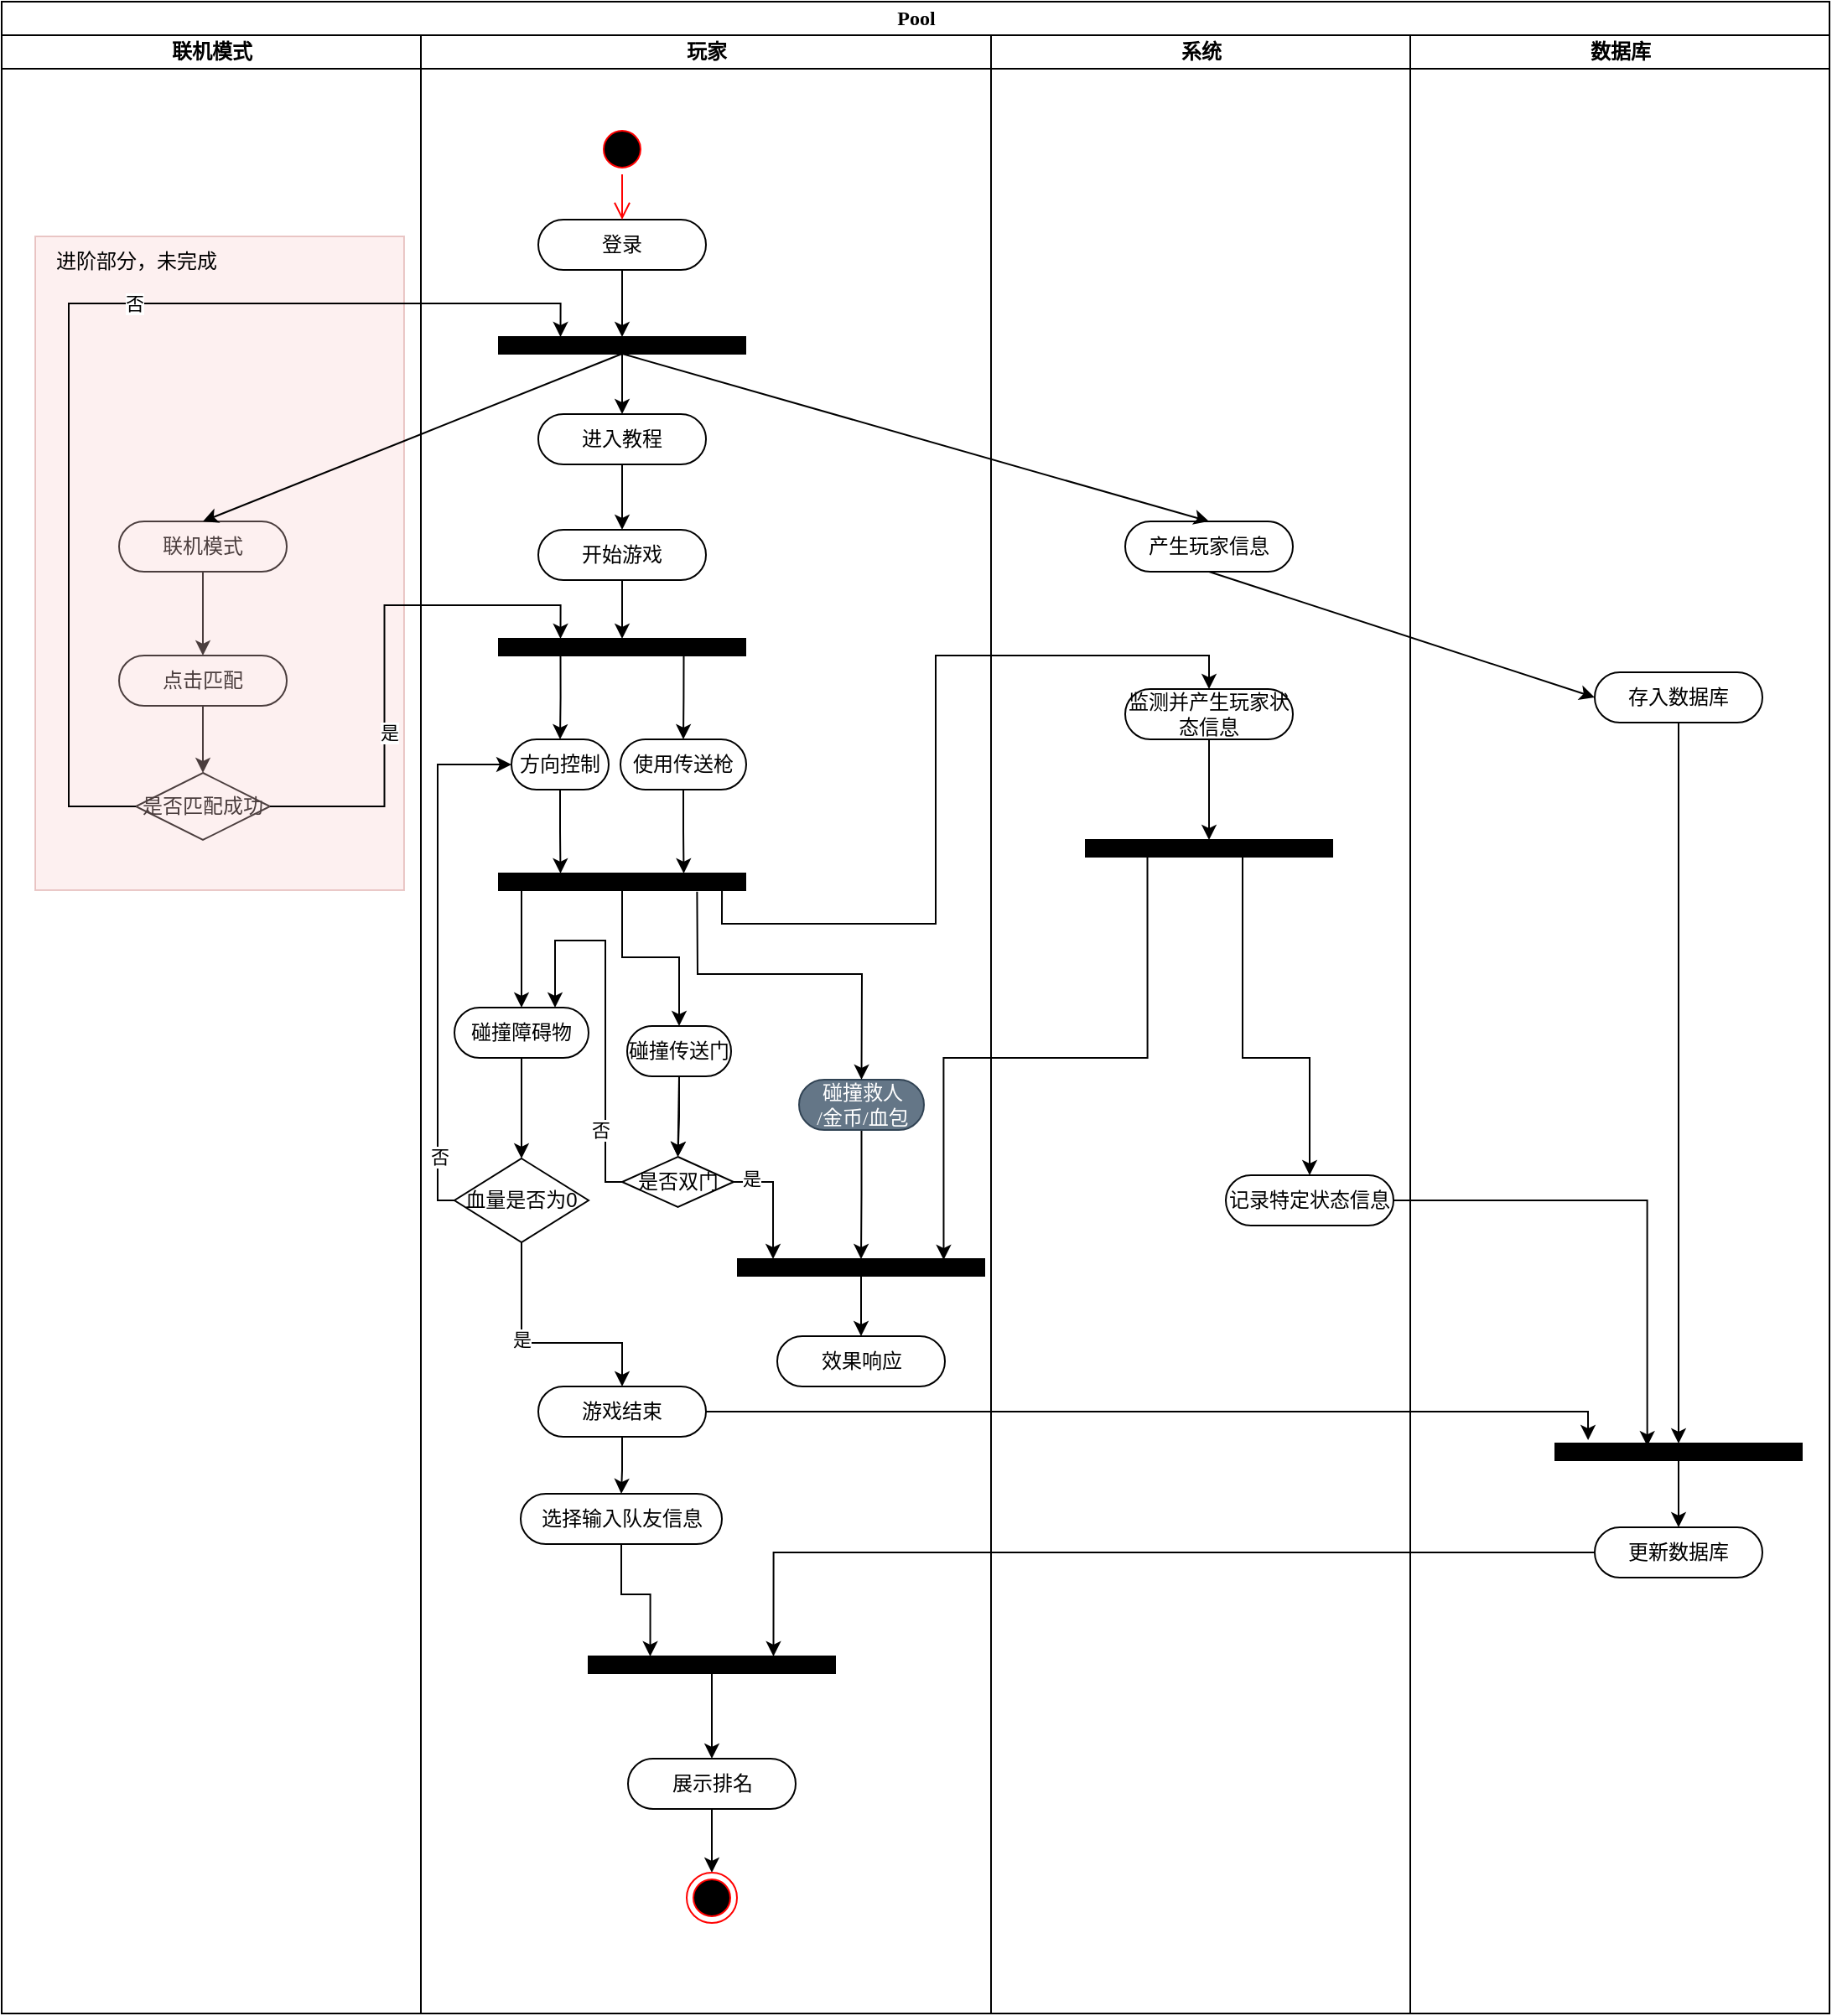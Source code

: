 <mxfile version="22.1.2" type="device">
  <diagram name="Page-1" id="0783ab3e-0a74-02c8-0abd-f7b4e66b4bec">
    <mxGraphModel dx="973" dy="676" grid="1" gridSize="10" guides="1" tooltips="1" connect="1" arrows="1" fold="1" page="1" pageScale="1" pageWidth="850" pageHeight="1100" background="none" math="0" shadow="0">
      <root>
        <mxCell id="0" />
        <mxCell id="1" parent="0" />
        <mxCell id="1c1d494c118603dd-1" value="Pool" style="swimlane;html=1;childLayout=stackLayout;startSize=20;rounded=0;shadow=0;comic=0;labelBackgroundColor=none;strokeWidth=1;fontFamily=Verdana;fontSize=12;align=center;" parent="1" vertex="1">
          <mxGeometry x="40" y="20" width="1090" height="1200" as="geometry" />
        </mxCell>
        <mxCell id="1c1d494c118603dd-2" value="联机模式" style="swimlane;html=1;startSize=20;" parent="1c1d494c118603dd-1" vertex="1">
          <mxGeometry y="20" width="250" height="1180" as="geometry" />
        </mxCell>
        <mxCell id="8J5Iro97BPz2tYmAEIvk-101" style="edgeStyle=orthogonalEdgeStyle;rounded=0;orthogonalLoop=1;jettySize=auto;html=1;entryX=0.5;entryY=0;entryDx=0;entryDy=0;" parent="1c1d494c118603dd-2" source="8J5Iro97BPz2tYmAEIvk-96" target="8J5Iro97BPz2tYmAEIvk-97" edge="1">
          <mxGeometry relative="1" as="geometry" />
        </mxCell>
        <mxCell id="8J5Iro97BPz2tYmAEIvk-96" value="联机模式" style="rounded=1;whiteSpace=wrap;html=1;shadow=0;comic=0;labelBackgroundColor=none;strokeWidth=1;fontFamily=Verdana;fontSize=12;align=center;arcSize=50;" parent="1c1d494c118603dd-2" vertex="1">
          <mxGeometry x="70" y="290" width="100" height="30" as="geometry" />
        </mxCell>
        <mxCell id="8J5Iro97BPz2tYmAEIvk-103" style="edgeStyle=orthogonalEdgeStyle;rounded=0;orthogonalLoop=1;jettySize=auto;html=1;entryX=0.5;entryY=0;entryDx=0;entryDy=0;" parent="1c1d494c118603dd-2" source="8J5Iro97BPz2tYmAEIvk-97" target="8J5Iro97BPz2tYmAEIvk-102" edge="1">
          <mxGeometry relative="1" as="geometry" />
        </mxCell>
        <mxCell id="8J5Iro97BPz2tYmAEIvk-97" value="点击匹配" style="rounded=1;whiteSpace=wrap;html=1;shadow=0;comic=0;labelBackgroundColor=none;strokeWidth=1;fontFamily=Verdana;fontSize=12;align=center;arcSize=50;" parent="1c1d494c118603dd-2" vertex="1">
          <mxGeometry x="70" y="370" width="100" height="30" as="geometry" />
        </mxCell>
        <mxCell id="8J5Iro97BPz2tYmAEIvk-102" value="是否匹配成功" style="rhombus;whiteSpace=wrap;html=1;" parent="1c1d494c118603dd-2" vertex="1">
          <mxGeometry x="80" y="440" width="80" height="40" as="geometry" />
        </mxCell>
        <mxCell id="Q8qqJ3bgIF1tkxv4IoqX-2" value="" style="rounded=0;whiteSpace=wrap;html=1;fillColor=#f8cecc;strokeColor=#b85450;opacity=30;" parent="1c1d494c118603dd-2" vertex="1">
          <mxGeometry x="20" y="120" width="220" height="390" as="geometry" />
        </mxCell>
        <mxCell id="Q8qqJ3bgIF1tkxv4IoqX-3" value="进阶部分，未完成" style="text;html=1;align=center;verticalAlign=middle;resizable=0;points=[];autosize=1;strokeColor=none;fillColor=none;" parent="1c1d494c118603dd-2" vertex="1">
          <mxGeometry x="20" y="120" width="120" height="30" as="geometry" />
        </mxCell>
        <mxCell id="8J5Iro97BPz2tYmAEIvk-59" value="玩家" style="swimlane;html=1;startSize=20;" parent="1c1d494c118603dd-1" vertex="1">
          <mxGeometry x="250" y="20" width="340" height="1180" as="geometry">
            <mxRectangle x="500" y="20" width="40" height="970" as="alternateBounds" />
          </mxGeometry>
        </mxCell>
        <mxCell id="8J5Iro97BPz2tYmAEIvk-94" style="edgeStyle=orthogonalEdgeStyle;rounded=0;orthogonalLoop=1;jettySize=auto;html=1;entryX=0.5;entryY=0;entryDx=0;entryDy=0;" parent="8J5Iro97BPz2tYmAEIvk-59" source="8J5Iro97BPz2tYmAEIvk-62" target="8J5Iro97BPz2tYmAEIvk-91" edge="1">
          <mxGeometry relative="1" as="geometry" />
        </mxCell>
        <mxCell id="8J5Iro97BPz2tYmAEIvk-62" value="登录" style="rounded=1;whiteSpace=wrap;html=1;shadow=0;comic=0;labelBackgroundColor=none;strokeWidth=1;fontFamily=Verdana;fontSize=12;align=center;arcSize=50;" parent="8J5Iro97BPz2tYmAEIvk-59" vertex="1">
          <mxGeometry x="70" y="110" width="100" height="30" as="geometry" />
        </mxCell>
        <mxCell id="8J5Iro97BPz2tYmAEIvk-99" style="edgeStyle=orthogonalEdgeStyle;rounded=0;orthogonalLoop=1;jettySize=auto;html=1;entryX=0.5;entryY=0;entryDx=0;entryDy=0;" parent="8J5Iro97BPz2tYmAEIvk-59" source="8J5Iro97BPz2tYmAEIvk-91" target="ihc_Ey5Ie4-DtBU6CWhi-1" edge="1">
          <mxGeometry relative="1" as="geometry">
            <mxPoint x="140" y="250" as="targetPoint" />
          </mxGeometry>
        </mxCell>
        <mxCell id="8J5Iro97BPz2tYmAEIvk-91" value="" style="whiteSpace=wrap;html=1;rounded=0;shadow=0;comic=0;labelBackgroundColor=none;strokeWidth=1;fillColor=#000000;fontFamily=Verdana;fontSize=12;align=center;rotation=0;" parent="8J5Iro97BPz2tYmAEIvk-59" vertex="1">
          <mxGeometry x="46.5" y="180" width="147" height="10" as="geometry" />
        </mxCell>
        <mxCell id="8J5Iro97BPz2tYmAEIvk-108" style="edgeStyle=orthogonalEdgeStyle;rounded=0;orthogonalLoop=1;jettySize=auto;html=1;entryX=0.5;entryY=0;entryDx=0;entryDy=0;" parent="8J5Iro97BPz2tYmAEIvk-59" source="8J5Iro97BPz2tYmAEIvk-98" target="8J5Iro97BPz2tYmAEIvk-107" edge="1">
          <mxGeometry relative="1" as="geometry" />
        </mxCell>
        <mxCell id="8J5Iro97BPz2tYmAEIvk-98" value="开始游戏" style="rounded=1;whiteSpace=wrap;html=1;shadow=0;comic=0;labelBackgroundColor=none;strokeWidth=1;fontFamily=Verdana;fontSize=12;align=center;arcSize=50;" parent="8J5Iro97BPz2tYmAEIvk-59" vertex="1">
          <mxGeometry x="70" y="295" width="100" height="30" as="geometry" />
        </mxCell>
        <mxCell id="8J5Iro97BPz2tYmAEIvk-118" style="edgeStyle=orthogonalEdgeStyle;rounded=0;orthogonalLoop=1;jettySize=auto;html=1;entryX=0.5;entryY=0;entryDx=0;entryDy=0;exitX=0.25;exitY=1;exitDx=0;exitDy=0;" parent="8J5Iro97BPz2tYmAEIvk-59" source="8J5Iro97BPz2tYmAEIvk-107" target="8J5Iro97BPz2tYmAEIvk-117" edge="1">
          <mxGeometry relative="1" as="geometry" />
        </mxCell>
        <mxCell id="8J5Iro97BPz2tYmAEIvk-107" value="" style="whiteSpace=wrap;html=1;rounded=0;shadow=0;comic=0;labelBackgroundColor=none;strokeWidth=1;fillColor=#000000;fontFamily=Verdana;fontSize=12;align=center;rotation=0;" parent="8J5Iro97BPz2tYmAEIvk-59" vertex="1">
          <mxGeometry x="46.5" y="360" width="147" height="10" as="geometry" />
        </mxCell>
        <mxCell id="8J5Iro97BPz2tYmAEIvk-148" style="edgeStyle=orthogonalEdgeStyle;rounded=0;orthogonalLoop=1;jettySize=auto;html=1;entryX=0.25;entryY=0;entryDx=0;entryDy=0;" parent="8J5Iro97BPz2tYmAEIvk-59" source="8J5Iro97BPz2tYmAEIvk-117" target="8J5Iro97BPz2tYmAEIvk-147" edge="1">
          <mxGeometry relative="1" as="geometry" />
        </mxCell>
        <mxCell id="8J5Iro97BPz2tYmAEIvk-117" value="方向控制" style="rounded=1;whiteSpace=wrap;html=1;shadow=0;comic=0;labelBackgroundColor=none;strokeWidth=1;fontFamily=Verdana;fontSize=12;align=center;arcSize=50;" parent="8J5Iro97BPz2tYmAEIvk-59" vertex="1">
          <mxGeometry x="54" y="420" width="58" height="30" as="geometry" />
        </mxCell>
        <mxCell id="8J5Iro97BPz2tYmAEIvk-147" value="" style="whiteSpace=wrap;html=1;rounded=0;shadow=0;comic=0;labelBackgroundColor=none;strokeWidth=1;fillColor=#000000;fontFamily=Verdana;fontSize=12;align=center;rotation=0;" parent="8J5Iro97BPz2tYmAEIvk-59" vertex="1">
          <mxGeometry x="46.5" y="500" width="147" height="10" as="geometry" />
        </mxCell>
        <mxCell id="8J5Iro97BPz2tYmAEIvk-154" style="edgeStyle=orthogonalEdgeStyle;rounded=0;orthogonalLoop=1;jettySize=auto;html=1;entryX=0.5;entryY=0;entryDx=0;entryDy=0;" parent="8J5Iro97BPz2tYmAEIvk-59" source="8J5Iro97BPz2tYmAEIvk-149" target="8J5Iro97BPz2tYmAEIvk-153" edge="1">
          <mxGeometry relative="1" as="geometry" />
        </mxCell>
        <mxCell id="8J5Iro97BPz2tYmAEIvk-174" style="edgeStyle=orthogonalEdgeStyle;rounded=0;orthogonalLoop=1;jettySize=auto;html=1;entryX=0;entryY=0.5;entryDx=0;entryDy=0;exitX=0;exitY=0.5;exitDx=0;exitDy=0;" parent="8J5Iro97BPz2tYmAEIvk-59" source="8J5Iro97BPz2tYmAEIvk-153" target="8J5Iro97BPz2tYmAEIvk-117" edge="1">
          <mxGeometry relative="1" as="geometry">
            <Array as="points">
              <mxPoint x="10" y="695" />
              <mxPoint x="10" y="435" />
            </Array>
          </mxGeometry>
        </mxCell>
        <mxCell id="8J5Iro97BPz2tYmAEIvk-175" value="否" style="edgeLabel;html=1;align=center;verticalAlign=middle;resizable=0;points=[];" parent="8J5Iro97BPz2tYmAEIvk-174" vertex="1" connectable="0">
          <mxGeometry x="-0.763" y="-1" relative="1" as="geometry">
            <mxPoint y="1" as="offset" />
          </mxGeometry>
        </mxCell>
        <mxCell id="8J5Iro97BPz2tYmAEIvk-149" value="碰撞障碍物" style="rounded=1;whiteSpace=wrap;html=1;shadow=0;comic=0;labelBackgroundColor=none;strokeWidth=1;fontFamily=Verdana;fontSize=12;align=center;arcSize=50;" parent="8J5Iro97BPz2tYmAEIvk-59" vertex="1">
          <mxGeometry x="20" y="580" width="80" height="30" as="geometry" />
        </mxCell>
        <mxCell id="8J5Iro97BPz2tYmAEIvk-188" style="edgeStyle=orthogonalEdgeStyle;rounded=0;orthogonalLoop=1;jettySize=auto;html=1;entryX=0.5;entryY=0;entryDx=0;entryDy=0;" parent="8J5Iro97BPz2tYmAEIvk-59" source="8J5Iro97BPz2tYmAEIvk-150" target="8J5Iro97BPz2tYmAEIvk-187" edge="1">
          <mxGeometry relative="1" as="geometry" />
        </mxCell>
        <mxCell id="8J5Iro97BPz2tYmAEIvk-150" value="碰撞救人&lt;br&gt;/金币/血包" style="rounded=1;whiteSpace=wrap;html=1;shadow=0;comic=0;labelBackgroundColor=none;strokeWidth=1;fontFamily=Verdana;fontSize=12;align=center;arcSize=50;fillColor=#647687;fontColor=#ffffff;strokeColor=#314354;" parent="8J5Iro97BPz2tYmAEIvk-59" vertex="1">
          <mxGeometry x="225.5" y="623" width="74.5" height="30" as="geometry" />
        </mxCell>
        <mxCell id="8J5Iro97BPz2tYmAEIvk-151" value="" style="endArrow=classic;html=1;rounded=0;entryX=0.5;entryY=0;entryDx=0;entryDy=0;" parent="8J5Iro97BPz2tYmAEIvk-59" target="8J5Iro97BPz2tYmAEIvk-149" edge="1">
          <mxGeometry width="50" height="50" relative="1" as="geometry">
            <mxPoint x="60" y="510" as="sourcePoint" />
            <mxPoint x="440" y="420" as="targetPoint" />
          </mxGeometry>
        </mxCell>
        <mxCell id="8J5Iro97BPz2tYmAEIvk-152" value="" style="endArrow=classic;html=1;rounded=0;exitX=0.804;exitY=1.093;exitDx=0;exitDy=0;entryX=0.5;entryY=0;entryDx=0;entryDy=0;exitPerimeter=0;" parent="8J5Iro97BPz2tYmAEIvk-59" source="8J5Iro97BPz2tYmAEIvk-147" target="8J5Iro97BPz2tYmAEIvk-150" edge="1">
          <mxGeometry width="50" height="50" relative="1" as="geometry">
            <mxPoint x="390" y="470" as="sourcePoint" />
            <mxPoint x="440" y="420" as="targetPoint" />
            <Array as="points">
              <mxPoint x="165" y="560" />
              <mxPoint x="263" y="560" />
            </Array>
          </mxGeometry>
        </mxCell>
        <mxCell id="8J5Iro97BPz2tYmAEIvk-155" style="edgeStyle=orthogonalEdgeStyle;rounded=0;orthogonalLoop=1;jettySize=auto;html=1;entryX=0.5;entryY=0;entryDx=0;entryDy=0;" parent="8J5Iro97BPz2tYmAEIvk-59" source="8J5Iro97BPz2tYmAEIvk-153" target="8J5Iro97BPz2tYmAEIvk-160" edge="1">
          <mxGeometry relative="1" as="geometry">
            <mxPoint x="120" y="780" as="targetPoint" />
            <Array as="points">
              <mxPoint x="60" y="780" />
            </Array>
          </mxGeometry>
        </mxCell>
        <mxCell id="8J5Iro97BPz2tYmAEIvk-156" value="是" style="edgeLabel;html=1;align=center;verticalAlign=middle;resizable=0;points=[];" parent="8J5Iro97BPz2tYmAEIvk-155" vertex="1" connectable="0">
          <mxGeometry x="-0.21" y="1" relative="1" as="geometry">
            <mxPoint x="-1" as="offset" />
          </mxGeometry>
        </mxCell>
        <mxCell id="8J5Iro97BPz2tYmAEIvk-153" value="血量是否为0" style="rhombus;whiteSpace=wrap;html=1;" parent="8J5Iro97BPz2tYmAEIvk-59" vertex="1">
          <mxGeometry x="20" y="670" width="80" height="50" as="geometry" />
        </mxCell>
        <mxCell id="8J5Iro97BPz2tYmAEIvk-176" style="edgeStyle=orthogonalEdgeStyle;rounded=0;orthogonalLoop=1;jettySize=auto;html=1;entryX=0.5;entryY=0;entryDx=0;entryDy=0;" parent="8J5Iro97BPz2tYmAEIvk-59" source="8J5Iro97BPz2tYmAEIvk-160" target="ihc_Ey5Ie4-DtBU6CWhi-5" edge="1">
          <mxGeometry relative="1" as="geometry">
            <mxPoint x="120" y="870" as="targetPoint" />
          </mxGeometry>
        </mxCell>
        <mxCell id="8J5Iro97BPz2tYmAEIvk-160" value="游戏结束" style="rounded=1;whiteSpace=wrap;html=1;shadow=0;comic=0;labelBackgroundColor=none;strokeWidth=1;fontFamily=Verdana;fontSize=12;align=center;arcSize=50;" parent="8J5Iro97BPz2tYmAEIvk-59" vertex="1">
          <mxGeometry x="70" y="806" width="100" height="30" as="geometry" />
        </mxCell>
        <mxCell id="8J5Iro97BPz2tYmAEIvk-179" value="" style="whiteSpace=wrap;html=1;rounded=0;shadow=0;comic=0;labelBackgroundColor=none;strokeWidth=1;fillColor=#000000;fontFamily=Verdana;fontSize=12;align=center;rotation=0;" parent="8J5Iro97BPz2tYmAEIvk-59" vertex="1">
          <mxGeometry x="100" y="967" width="147" height="10" as="geometry" />
        </mxCell>
        <mxCell id="8J5Iro97BPz2tYmAEIvk-167" value="效果响应" style="rounded=1;whiteSpace=wrap;html=1;shadow=0;comic=0;labelBackgroundColor=none;strokeWidth=1;fontFamily=Verdana;fontSize=12;align=center;arcSize=50;" parent="8J5Iro97BPz2tYmAEIvk-59" vertex="1">
          <mxGeometry x="212.5" y="776" width="100" height="30" as="geometry" />
        </mxCell>
        <mxCell id="8J5Iro97BPz2tYmAEIvk-190" style="edgeStyle=orthogonalEdgeStyle;rounded=0;orthogonalLoop=1;jettySize=auto;html=1;entryX=0.5;entryY=0;entryDx=0;entryDy=0;" parent="8J5Iro97BPz2tYmAEIvk-59" source="8J5Iro97BPz2tYmAEIvk-187" target="8J5Iro97BPz2tYmAEIvk-167" edge="1">
          <mxGeometry relative="1" as="geometry" />
        </mxCell>
        <mxCell id="8J5Iro97BPz2tYmAEIvk-187" value="" style="whiteSpace=wrap;html=1;rounded=0;shadow=0;comic=0;labelBackgroundColor=none;strokeWidth=1;fillColor=#000000;fontFamily=Verdana;fontSize=12;align=center;rotation=0;" parent="8J5Iro97BPz2tYmAEIvk-59" vertex="1">
          <mxGeometry x="189" y="730" width="147" height="10" as="geometry" />
        </mxCell>
        <mxCell id="bIi-UaLvyZJ37yoEjl7x-1" value="" style="ellipse;html=1;shape=startState;fillColor=#000000;strokeColor=#ff0000;" parent="8J5Iro97BPz2tYmAEIvk-59" vertex="1">
          <mxGeometry x="105" y="53" width="30" height="30" as="geometry" />
        </mxCell>
        <mxCell id="bIi-UaLvyZJ37yoEjl7x-2" value="" style="edgeStyle=orthogonalEdgeStyle;html=1;verticalAlign=bottom;endArrow=open;endSize=8;strokeColor=#ff0000;rounded=0;entryX=0.5;entryY=0;entryDx=0;entryDy=0;" parent="8J5Iro97BPz2tYmAEIvk-59" source="bIi-UaLvyZJ37yoEjl7x-1" target="8J5Iro97BPz2tYmAEIvk-62" edge="1">
          <mxGeometry relative="1" as="geometry">
            <mxPoint x="65" y="240" as="targetPoint" />
          </mxGeometry>
        </mxCell>
        <mxCell id="ihc_Ey5Ie4-DtBU6CWhi-1" value="进入教程" style="rounded=1;whiteSpace=wrap;html=1;shadow=0;comic=0;labelBackgroundColor=none;strokeWidth=1;fontFamily=Verdana;fontSize=12;align=center;arcSize=50;" parent="8J5Iro97BPz2tYmAEIvk-59" vertex="1">
          <mxGeometry x="70" y="226" width="100" height="30" as="geometry" />
        </mxCell>
        <mxCell id="ihc_Ey5Ie4-DtBU6CWhi-2" style="edgeStyle=orthogonalEdgeStyle;rounded=0;orthogonalLoop=1;jettySize=auto;html=1;entryX=0.5;entryY=0;entryDx=0;entryDy=0;exitX=0.5;exitY=1;exitDx=0;exitDy=0;" parent="8J5Iro97BPz2tYmAEIvk-59" source="ihc_Ey5Ie4-DtBU6CWhi-1" target="8J5Iro97BPz2tYmAEIvk-98" edge="1">
          <mxGeometry relative="1" as="geometry">
            <mxPoint x="130" y="258" as="sourcePoint" />
            <mxPoint x="130" y="294" as="targetPoint" />
          </mxGeometry>
        </mxCell>
        <mxCell id="ihc_Ey5Ie4-DtBU6CWhi-4" value="" style="edgeStyle=orthogonalEdgeStyle;rounded=0;orthogonalLoop=1;jettySize=auto;html=1;exitX=0.5;exitY=1;exitDx=0;exitDy=0;entryX=0.25;entryY=0;entryDx=0;entryDy=0;" parent="8J5Iro97BPz2tYmAEIvk-59" source="ihc_Ey5Ie4-DtBU6CWhi-5" target="8J5Iro97BPz2tYmAEIvk-179" edge="1">
          <mxGeometry relative="1" as="geometry">
            <mxPoint x="183" y="1030" as="sourcePoint" />
            <mxPoint x="173.5" y="990" as="targetPoint" />
            <Array as="points">
              <mxPoint x="120" y="930" />
              <mxPoint x="137" y="930" />
            </Array>
          </mxGeometry>
        </mxCell>
        <mxCell id="ihc_Ey5Ie4-DtBU6CWhi-5" value="选择输入队友信息" style="rounded=1;whiteSpace=wrap;html=1;shadow=0;comic=0;labelBackgroundColor=none;strokeWidth=1;fontFamily=Verdana;fontSize=12;align=center;arcSize=50;" parent="8J5Iro97BPz2tYmAEIvk-59" vertex="1">
          <mxGeometry x="59.5" y="870" width="120" height="30" as="geometry" />
        </mxCell>
        <mxCell id="ihc_Ey5Ie4-DtBU6CWhi-6" value="使用传送枪" style="rounded=1;whiteSpace=wrap;html=1;shadow=0;comic=0;labelBackgroundColor=none;strokeWidth=1;fontFamily=Verdana;fontSize=12;align=center;arcSize=50;" parent="8J5Iro97BPz2tYmAEIvk-59" vertex="1">
          <mxGeometry x="119" y="420" width="75" height="30" as="geometry" />
        </mxCell>
        <mxCell id="ihc_Ey5Ie4-DtBU6CWhi-7" style="edgeStyle=orthogonalEdgeStyle;rounded=0;orthogonalLoop=1;jettySize=auto;html=1;entryX=0.5;entryY=0;entryDx=0;entryDy=0;exitX=0.75;exitY=1;exitDx=0;exitDy=0;" parent="8J5Iro97BPz2tYmAEIvk-59" source="8J5Iro97BPz2tYmAEIvk-107" target="ihc_Ey5Ie4-DtBU6CWhi-6" edge="1">
          <mxGeometry relative="1" as="geometry">
            <mxPoint x="93" y="380" as="sourcePoint" />
            <mxPoint x="94" y="430" as="targetPoint" />
          </mxGeometry>
        </mxCell>
        <mxCell id="ihc_Ey5Ie4-DtBU6CWhi-10" style="edgeStyle=orthogonalEdgeStyle;rounded=0;orthogonalLoop=1;jettySize=auto;html=1;entryX=0.75;entryY=0;entryDx=0;entryDy=0;exitX=0.5;exitY=1;exitDx=0;exitDy=0;" parent="8J5Iro97BPz2tYmAEIvk-59" source="ihc_Ey5Ie4-DtBU6CWhi-6" target="8J5Iro97BPz2tYmAEIvk-147" edge="1">
          <mxGeometry relative="1" as="geometry">
            <mxPoint x="167" y="380" as="sourcePoint" />
            <mxPoint x="167" y="430" as="targetPoint" />
          </mxGeometry>
        </mxCell>
        <mxCell id="ihc_Ey5Ie4-DtBU6CWhi-20" value="" style="edgeStyle=orthogonalEdgeStyle;rounded=0;orthogonalLoop=1;jettySize=auto;html=1;" parent="8J5Iro97BPz2tYmAEIvk-59" source="ihc_Ey5Ie4-DtBU6CWhi-12" target="ihc_Ey5Ie4-DtBU6CWhi-13" edge="1">
          <mxGeometry relative="1" as="geometry" />
        </mxCell>
        <mxCell id="ihc_Ey5Ie4-DtBU6CWhi-12" value="碰撞传送门" style="rounded=1;whiteSpace=wrap;html=1;shadow=0;comic=0;labelBackgroundColor=none;strokeWidth=1;fontFamily=Verdana;fontSize=12;align=center;arcSize=50;" parent="8J5Iro97BPz2tYmAEIvk-59" vertex="1">
          <mxGeometry x="123" y="591" width="62" height="30" as="geometry" />
        </mxCell>
        <mxCell id="ihc_Ey5Ie4-DtBU6CWhi-13" value="是否双门" style="rhombus;whiteSpace=wrap;html=1;" parent="8J5Iro97BPz2tYmAEIvk-59" vertex="1">
          <mxGeometry x="120" y="669" width="66.5" height="30" as="geometry" />
        </mxCell>
        <mxCell id="ihc_Ey5Ie4-DtBU6CWhi-16" style="edgeStyle=orthogonalEdgeStyle;rounded=0;orthogonalLoop=1;jettySize=auto;html=1;entryX=0.75;entryY=0;entryDx=0;entryDy=0;exitX=0;exitY=0.5;exitDx=0;exitDy=0;" parent="8J5Iro97BPz2tYmAEIvk-59" source="ihc_Ey5Ie4-DtBU6CWhi-13" target="8J5Iro97BPz2tYmAEIvk-149" edge="1">
          <mxGeometry relative="1" as="geometry">
            <mxPoint x="70" y="620" as="sourcePoint" />
            <mxPoint x="70" y="680" as="targetPoint" />
            <Array as="points">
              <mxPoint x="110" y="684" />
              <mxPoint x="110" y="540" />
              <mxPoint x="80" y="540" />
            </Array>
          </mxGeometry>
        </mxCell>
        <mxCell id="ihc_Ey5Ie4-DtBU6CWhi-17" value="否" style="edgeLabel;html=1;align=center;verticalAlign=middle;resizable=0;points=[];" parent="ihc_Ey5Ie4-DtBU6CWhi-16" vertex="1" connectable="0">
          <mxGeometry x="-0.636" y="3" relative="1" as="geometry">
            <mxPoint as="offset" />
          </mxGeometry>
        </mxCell>
        <mxCell id="ihc_Ey5Ie4-DtBU6CWhi-19" value="" style="endArrow=classic;html=1;rounded=0;exitX=0.5;exitY=1;exitDx=0;exitDy=0;entryX=0.5;entryY=0;entryDx=0;entryDy=0;" parent="8J5Iro97BPz2tYmAEIvk-59" source="ihc_Ey5Ie4-DtBU6CWhi-12" target="ihc_Ey5Ie4-DtBU6CWhi-13" edge="1">
          <mxGeometry width="50" height="50" relative="1" as="geometry">
            <mxPoint x="330" y="630" as="sourcePoint" />
            <mxPoint x="160" y="620" as="targetPoint" />
          </mxGeometry>
        </mxCell>
        <mxCell id="ihc_Ey5Ie4-DtBU6CWhi-21" value="" style="endArrow=classic;html=1;rounded=0;exitX=1;exitY=0.5;exitDx=0;exitDy=0;entryX=0.143;entryY=0;entryDx=0;entryDy=0;entryPerimeter=0;" parent="8J5Iro97BPz2tYmAEIvk-59" source="ihc_Ey5Ie4-DtBU6CWhi-13" target="8J5Iro97BPz2tYmAEIvk-187" edge="1">
          <mxGeometry width="50" height="50" relative="1" as="geometry">
            <mxPoint x="164" y="608" as="sourcePoint" />
            <mxPoint x="163" y="628" as="targetPoint" />
            <Array as="points">
              <mxPoint x="210" y="684" />
            </Array>
          </mxGeometry>
        </mxCell>
        <mxCell id="ihc_Ey5Ie4-DtBU6CWhi-23" value="是" style="edgeLabel;html=1;align=center;verticalAlign=middle;resizable=0;points=[];" parent="ihc_Ey5Ie4-DtBU6CWhi-21" vertex="1" connectable="0">
          <mxGeometry x="-0.695" y="2" relative="1" as="geometry">
            <mxPoint as="offset" />
          </mxGeometry>
        </mxCell>
        <mxCell id="ihc_Ey5Ie4-DtBU6CWhi-22" value="" style="endArrow=classic;html=1;rounded=0;entryX=0.5;entryY=0;entryDx=0;entryDy=0;exitX=0.5;exitY=1;exitDx=0;exitDy=0;" parent="8J5Iro97BPz2tYmAEIvk-59" source="8J5Iro97BPz2tYmAEIvk-147" target="ihc_Ey5Ie4-DtBU6CWhi-12" edge="1">
          <mxGeometry width="50" height="50" relative="1" as="geometry">
            <mxPoint x="70" y="520" as="sourcePoint" />
            <mxPoint x="70" y="590" as="targetPoint" />
            <Array as="points">
              <mxPoint x="120" y="550" />
              <mxPoint x="154" y="550" />
            </Array>
          </mxGeometry>
        </mxCell>
        <mxCell id="1c1d494c118603dd-4" value="系统" style="swimlane;html=1;startSize=20;" parent="1c1d494c118603dd-1" vertex="1">
          <mxGeometry x="590" y="20" width="250" height="1180" as="geometry">
            <mxRectangle x="500" y="20" width="40" height="970" as="alternateBounds" />
          </mxGeometry>
        </mxCell>
        <mxCell id="8J5Iro97BPz2tYmAEIvk-111" value="产生玩家信息" style="rounded=1;whiteSpace=wrap;html=1;shadow=0;comic=0;labelBackgroundColor=none;strokeWidth=1;fontFamily=Verdana;fontSize=12;align=center;arcSize=50;" parent="1c1d494c118603dd-4" vertex="1">
          <mxGeometry x="80" y="290" width="100" height="30" as="geometry" />
        </mxCell>
        <mxCell id="8J5Iro97BPz2tYmAEIvk-170" value="" style="edgeStyle=orthogonalEdgeStyle;rounded=0;orthogonalLoop=1;jettySize=auto;html=1;" parent="1c1d494c118603dd-4" source="8J5Iro97BPz2tYmAEIvk-157" target="8J5Iro97BPz2tYmAEIvk-168" edge="1">
          <mxGeometry relative="1" as="geometry" />
        </mxCell>
        <mxCell id="8J5Iro97BPz2tYmAEIvk-157" value="监测并产生玩家状态信息" style="rounded=1;whiteSpace=wrap;html=1;shadow=0;comic=0;labelBackgroundColor=none;strokeWidth=1;fontFamily=Verdana;fontSize=12;align=center;arcSize=50;" parent="1c1d494c118603dd-4" vertex="1">
          <mxGeometry x="80" y="390" width="100" height="30" as="geometry" />
        </mxCell>
        <mxCell id="8J5Iro97BPz2tYmAEIvk-168" value="" style="whiteSpace=wrap;html=1;rounded=0;shadow=0;comic=0;labelBackgroundColor=none;strokeWidth=1;fillColor=#000000;fontFamily=Verdana;fontSize=12;align=center;rotation=0;" parent="1c1d494c118603dd-4" vertex="1">
          <mxGeometry x="56.5" y="480" width="147" height="10" as="geometry" />
        </mxCell>
        <mxCell id="8J5Iro97BPz2tYmAEIvk-162" value="记录特定状态信息" style="rounded=1;whiteSpace=wrap;html=1;shadow=0;comic=0;labelBackgroundColor=none;strokeWidth=1;fontFamily=Verdana;fontSize=12;align=center;arcSize=50;" parent="1c1d494c118603dd-4" vertex="1">
          <mxGeometry x="140" y="680" width="100" height="30" as="geometry" />
        </mxCell>
        <mxCell id="8J5Iro97BPz2tYmAEIvk-172" style="edgeStyle=orthogonalEdgeStyle;rounded=0;orthogonalLoop=1;jettySize=auto;html=1;entryX=0.5;entryY=0;entryDx=0;entryDy=0;" parent="1c1d494c118603dd-4" source="8J5Iro97BPz2tYmAEIvk-168" target="8J5Iro97BPz2tYmAEIvk-162" edge="1">
          <mxGeometry relative="1" as="geometry">
            <Array as="points">
              <mxPoint x="150" y="610" />
              <mxPoint x="190" y="610" />
            </Array>
          </mxGeometry>
        </mxCell>
        <mxCell id="1c1d494c118603dd-3" value="数据库" style="swimlane;html=1;startSize=20;" parent="1c1d494c118603dd-1" vertex="1">
          <mxGeometry x="840" y="20" width="250" height="1180" as="geometry" />
        </mxCell>
        <mxCell id="8J5Iro97BPz2tYmAEIvk-112" value="存入数据库" style="rounded=1;whiteSpace=wrap;html=1;shadow=0;comic=0;labelBackgroundColor=none;strokeWidth=1;fontFamily=Verdana;fontSize=12;align=center;arcSize=50;" parent="1c1d494c118603dd-3" vertex="1">
          <mxGeometry x="110" y="380" width="100" height="30" as="geometry" />
        </mxCell>
        <mxCell id="8J5Iro97BPz2tYmAEIvk-116" value="更新数据库" style="rounded=1;whiteSpace=wrap;html=1;shadow=0;comic=0;labelBackgroundColor=none;strokeWidth=1;fontFamily=Verdana;fontSize=12;align=center;arcSize=50;" parent="1c1d494c118603dd-3" vertex="1">
          <mxGeometry x="110" y="890" width="100" height="30" as="geometry" />
        </mxCell>
        <mxCell id="8J5Iro97BPz2tYmAEIvk-114" style="edgeStyle=orthogonalEdgeStyle;rounded=0;orthogonalLoop=1;jettySize=auto;html=1;entryX=0.5;entryY=0;entryDx=0;entryDy=0;" parent="1c1d494c118603dd-3" source="8J5Iro97BPz2tYmAEIvk-112" target="8J5Iro97BPz2tYmAEIvk-164" edge="1">
          <mxGeometry relative="1" as="geometry">
            <mxPoint x="160" y="610" as="targetPoint" />
          </mxGeometry>
        </mxCell>
        <mxCell id="8J5Iro97BPz2tYmAEIvk-166" style="edgeStyle=orthogonalEdgeStyle;rounded=0;orthogonalLoop=1;jettySize=auto;html=1;entryX=0.5;entryY=0;entryDx=0;entryDy=0;" parent="1c1d494c118603dd-3" source="8J5Iro97BPz2tYmAEIvk-164" target="8J5Iro97BPz2tYmAEIvk-116" edge="1">
          <mxGeometry relative="1" as="geometry" />
        </mxCell>
        <mxCell id="8J5Iro97BPz2tYmAEIvk-164" value="" style="whiteSpace=wrap;html=1;rounded=0;shadow=0;comic=0;labelBackgroundColor=none;strokeWidth=1;fillColor=#000000;fontFamily=Verdana;fontSize=12;align=center;rotation=0;" parent="1c1d494c118603dd-3" vertex="1">
          <mxGeometry x="86.5" y="840" width="147" height="10" as="geometry" />
        </mxCell>
        <mxCell id="8J5Iro97BPz2tYmAEIvk-100" value="" style="endArrow=classic;html=1;rounded=0;exitX=0.5;exitY=1;exitDx=0;exitDy=0;entryX=0.5;entryY=0;entryDx=0;entryDy=0;" parent="1c1d494c118603dd-1" source="8J5Iro97BPz2tYmAEIvk-91" target="8J5Iro97BPz2tYmAEIvk-96" edge="1">
          <mxGeometry width="50" height="50" relative="1" as="geometry">
            <mxPoint x="400" y="160" as="sourcePoint" />
            <mxPoint x="450" y="110" as="targetPoint" />
          </mxGeometry>
        </mxCell>
        <mxCell id="8J5Iro97BPz2tYmAEIvk-104" style="edgeStyle=orthogonalEdgeStyle;rounded=0;orthogonalLoop=1;jettySize=auto;html=1;entryX=0.25;entryY=0;entryDx=0;entryDy=0;exitX=0;exitY=0.5;exitDx=0;exitDy=0;" parent="1c1d494c118603dd-1" source="8J5Iro97BPz2tYmAEIvk-102" target="8J5Iro97BPz2tYmAEIvk-91" edge="1">
          <mxGeometry relative="1" as="geometry">
            <Array as="points">
              <mxPoint x="40" y="480" />
              <mxPoint x="40" y="180" />
              <mxPoint x="333" y="180" />
            </Array>
          </mxGeometry>
        </mxCell>
        <mxCell id="8J5Iro97BPz2tYmAEIvk-105" value="否" style="edgeLabel;html=1;align=center;verticalAlign=middle;resizable=0;points=[];" parent="8J5Iro97BPz2tYmAEIvk-104" vertex="1" connectable="0">
          <mxGeometry x="0.158" relative="1" as="geometry">
            <mxPoint as="offset" />
          </mxGeometry>
        </mxCell>
        <mxCell id="8J5Iro97BPz2tYmAEIvk-106" style="edgeStyle=orthogonalEdgeStyle;rounded=0;orthogonalLoop=1;jettySize=auto;html=1;entryX=0.25;entryY=0;entryDx=0;entryDy=0;" parent="1c1d494c118603dd-1" source="8J5Iro97BPz2tYmAEIvk-102" target="8J5Iro97BPz2tYmAEIvk-107" edge="1">
          <mxGeometry relative="1" as="geometry">
            <mxPoint x="220" y="390" as="targetPoint" />
          </mxGeometry>
        </mxCell>
        <mxCell id="8J5Iro97BPz2tYmAEIvk-109" value="是" style="edgeLabel;html=1;align=center;verticalAlign=middle;resizable=0;points=[];" parent="8J5Iro97BPz2tYmAEIvk-106" vertex="1" connectable="0">
          <mxGeometry x="-0.278" y="-2" relative="1" as="geometry">
            <mxPoint as="offset" />
          </mxGeometry>
        </mxCell>
        <mxCell id="8J5Iro97BPz2tYmAEIvk-110" value="" style="endArrow=classic;html=1;rounded=0;exitX=0.5;exitY=1;exitDx=0;exitDy=0;entryX=0.5;entryY=0;entryDx=0;entryDy=0;" parent="1c1d494c118603dd-1" source="8J5Iro97BPz2tYmAEIvk-91" target="8J5Iro97BPz2tYmAEIvk-111" edge="1">
          <mxGeometry width="50" height="50" relative="1" as="geometry">
            <mxPoint x="400" y="160" as="sourcePoint" />
            <mxPoint x="620" y="300" as="targetPoint" />
          </mxGeometry>
        </mxCell>
        <mxCell id="8J5Iro97BPz2tYmAEIvk-113" value="" style="endArrow=classic;html=1;rounded=0;exitX=0.5;exitY=1;exitDx=0;exitDy=0;entryX=0;entryY=0.5;entryDx=0;entryDy=0;" parent="1c1d494c118603dd-1" source="8J5Iro97BPz2tYmAEIvk-111" target="8J5Iro97BPz2tYmAEIvk-112" edge="1">
          <mxGeometry width="50" height="50" relative="1" as="geometry">
            <mxPoint x="660" y="300" as="sourcePoint" />
            <mxPoint x="710" y="250" as="targetPoint" />
          </mxGeometry>
        </mxCell>
        <mxCell id="8J5Iro97BPz2tYmAEIvk-178" style="edgeStyle=orthogonalEdgeStyle;rounded=0;orthogonalLoop=1;jettySize=auto;html=1;entryX=0.75;entryY=0;entryDx=0;entryDy=0;" parent="1c1d494c118603dd-1" source="8J5Iro97BPz2tYmAEIvk-116" target="8J5Iro97BPz2tYmAEIvk-179" edge="1">
          <mxGeometry relative="1" as="geometry" />
        </mxCell>
        <mxCell id="8J5Iro97BPz2tYmAEIvk-183" style="edgeStyle=orthogonalEdgeStyle;rounded=0;orthogonalLoop=1;jettySize=auto;html=1;entryX=0.5;entryY=0;entryDx=0;entryDy=0;exitX=0.905;exitY=1.038;exitDx=0;exitDy=0;exitPerimeter=0;" parent="1c1d494c118603dd-1" source="8J5Iro97BPz2tYmAEIvk-147" target="8J5Iro97BPz2tYmAEIvk-157" edge="1">
          <mxGeometry relative="1" as="geometry">
            <Array as="points">
              <mxPoint x="430" y="550" />
              <mxPoint x="557" y="550" />
              <mxPoint x="557" y="390" />
              <mxPoint x="720" y="390" />
            </Array>
            <mxPoint x="430" y="530" as="sourcePoint" />
          </mxGeometry>
        </mxCell>
        <mxCell id="8J5Iro97BPz2tYmAEIvk-189" style="edgeStyle=orthogonalEdgeStyle;rounded=0;orthogonalLoop=1;jettySize=auto;html=1;exitX=0.25;exitY=1;exitDx=0;exitDy=0;entryX=0.835;entryY=0.049;entryDx=0;entryDy=0;entryPerimeter=0;" parent="1c1d494c118603dd-1" source="8J5Iro97BPz2tYmAEIvk-168" target="8J5Iro97BPz2tYmAEIvk-187" edge="1">
          <mxGeometry relative="1" as="geometry" />
        </mxCell>
        <mxCell id="8J5Iro97BPz2tYmAEIvk-165" style="edgeStyle=orthogonalEdgeStyle;rounded=0;orthogonalLoop=1;jettySize=auto;html=1;entryX=0.373;entryY=0.157;entryDx=0;entryDy=0;entryPerimeter=0;" parent="1c1d494c118603dd-1" source="8J5Iro97BPz2tYmAEIvk-162" target="8J5Iro97BPz2tYmAEIvk-164" edge="1">
          <mxGeometry relative="1" as="geometry" />
        </mxCell>
        <mxCell id="Q8qqJ3bgIF1tkxv4IoqX-1" value="" style="endArrow=classic;html=1;rounded=0;exitX=1;exitY=0.5;exitDx=0;exitDy=0;entryX=0.133;entryY=-0.2;entryDx=0;entryDy=0;entryPerimeter=0;" parent="1c1d494c118603dd-1" source="8J5Iro97BPz2tYmAEIvk-160" target="8J5Iro97BPz2tYmAEIvk-164" edge="1">
          <mxGeometry width="50" height="50" relative="1" as="geometry">
            <mxPoint x="650" y="850" as="sourcePoint" />
            <mxPoint x="700" y="800" as="targetPoint" />
            <Array as="points">
              <mxPoint x="946" y="841" />
            </Array>
          </mxGeometry>
        </mxCell>
        <mxCell id="8J5Iro97BPz2tYmAEIvk-182" value="" style="edgeStyle=orthogonalEdgeStyle;rounded=0;orthogonalLoop=1;jettySize=auto;html=1;entryX=0.5;entryY=0;entryDx=0;entryDy=0;" parent="1" source="8J5Iro97BPz2tYmAEIvk-177" target="bIi-UaLvyZJ37yoEjl7x-3" edge="1">
          <mxGeometry relative="1" as="geometry">
            <mxPoint x="463.5" y="1124" as="targetPoint" />
          </mxGeometry>
        </mxCell>
        <mxCell id="8J5Iro97BPz2tYmAEIvk-177" value="展示排名" style="rounded=1;whiteSpace=wrap;html=1;shadow=0;comic=0;labelBackgroundColor=none;strokeWidth=1;fontFamily=Verdana;fontSize=12;align=center;arcSize=50;" parent="1" vertex="1">
          <mxGeometry x="413.5" y="1068" width="100" height="30" as="geometry" />
        </mxCell>
        <mxCell id="bIi-UaLvyZJ37yoEjl7x-3" value="" style="ellipse;html=1;shape=endState;fillColor=#000000;strokeColor=#ff0000;" parent="1" vertex="1">
          <mxGeometry x="448.5" y="1136" width="30" height="30" as="geometry" />
        </mxCell>
        <mxCell id="8J5Iro97BPz2tYmAEIvk-181" value="" style="edgeStyle=orthogonalEdgeStyle;rounded=0;orthogonalLoop=1;jettySize=auto;html=1;exitX=0.5;exitY=1;exitDx=0;exitDy=0;" parent="1" source="8J5Iro97BPz2tYmAEIvk-179" target="8J5Iro97BPz2tYmAEIvk-177" edge="1">
          <mxGeometry relative="1" as="geometry">
            <mxPoint x="463.5" y="1060" as="sourcePoint" />
          </mxGeometry>
        </mxCell>
      </root>
    </mxGraphModel>
  </diagram>
</mxfile>
